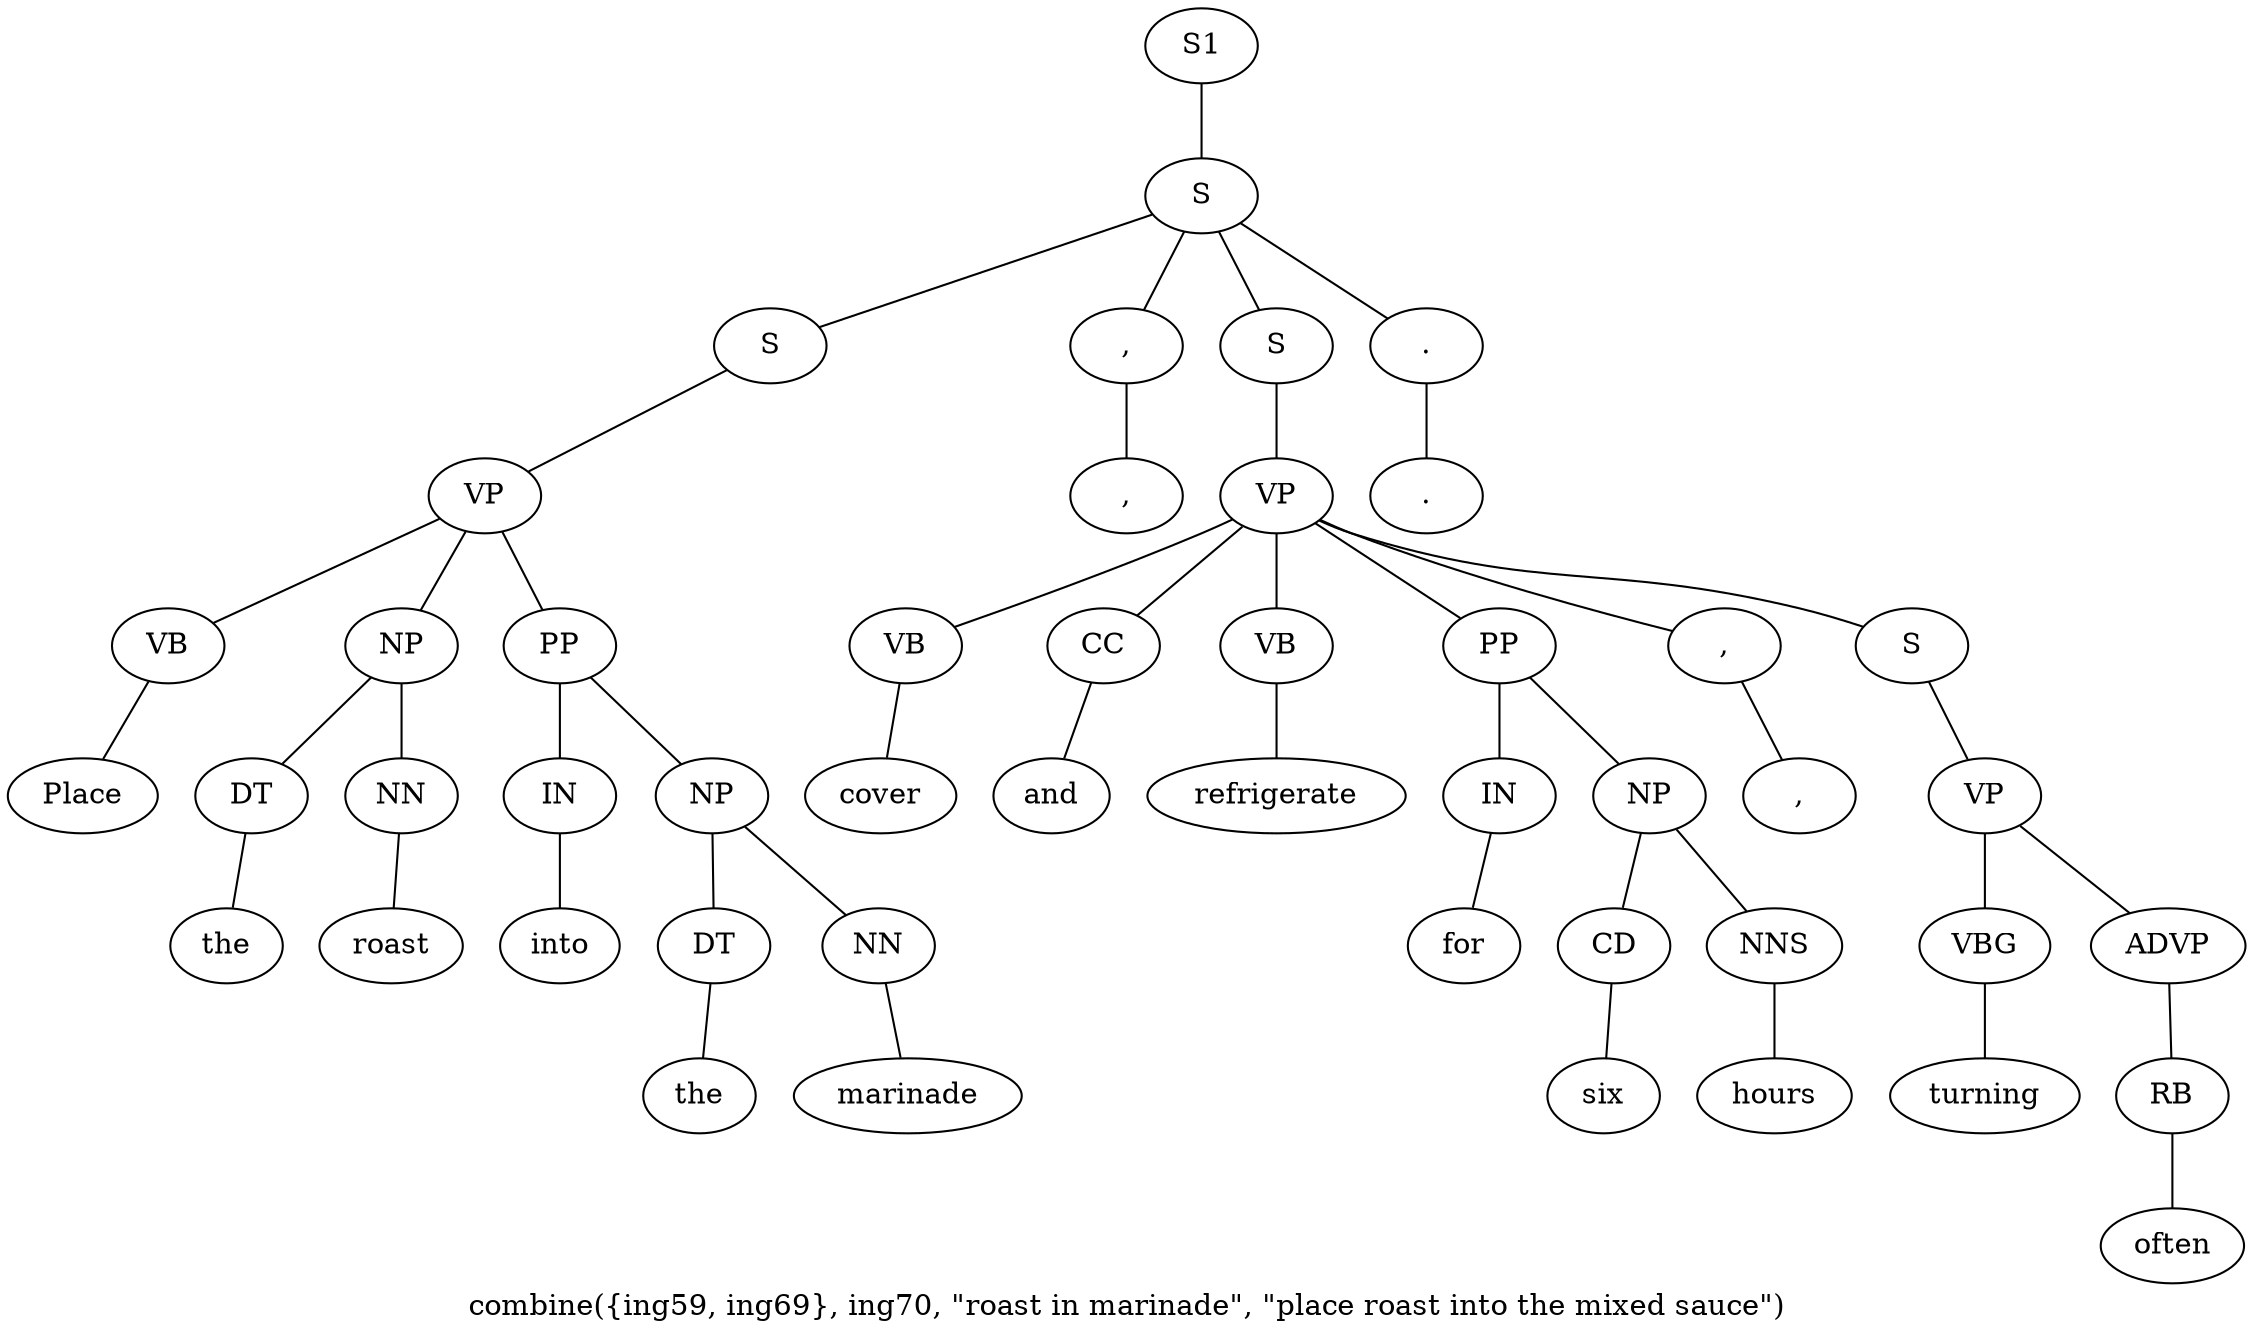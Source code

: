 graph SyntaxGraph {
	label = "combine({ing59, ing69}, ing70, \"roast in marinade\", \"place roast into the mixed sauce\")";
	Node0 [label="S1"];
	Node1 [label="S"];
	Node2 [label="S"];
	Node3 [label="VP"];
	Node4 [label="VB"];
	Node5 [label="Place"];
	Node6 [label="NP"];
	Node7 [label="DT"];
	Node8 [label="the"];
	Node9 [label="NN"];
	Node10 [label="roast"];
	Node11 [label="PP"];
	Node12 [label="IN"];
	Node13 [label="into"];
	Node14 [label="NP"];
	Node15 [label="DT"];
	Node16 [label="the"];
	Node17 [label="NN"];
	Node18 [label="marinade"];
	Node19 [label=","];
	Node20 [label=","];
	Node21 [label="S"];
	Node22 [label="VP"];
	Node23 [label="VB"];
	Node24 [label="cover"];
	Node25 [label="CC"];
	Node26 [label="and"];
	Node27 [label="VB"];
	Node28 [label="refrigerate"];
	Node29 [label="PP"];
	Node30 [label="IN"];
	Node31 [label="for"];
	Node32 [label="NP"];
	Node33 [label="CD"];
	Node34 [label="six"];
	Node35 [label="NNS"];
	Node36 [label="hours"];
	Node37 [label=","];
	Node38 [label=","];
	Node39 [label="S"];
	Node40 [label="VP"];
	Node41 [label="VBG"];
	Node42 [label="turning"];
	Node43 [label="ADVP"];
	Node44 [label="RB"];
	Node45 [label="often"];
	Node46 [label="."];
	Node47 [label="."];

	Node0 -- Node1;
	Node1 -- Node2;
	Node1 -- Node19;
	Node1 -- Node21;
	Node1 -- Node46;
	Node2 -- Node3;
	Node3 -- Node4;
	Node3 -- Node6;
	Node3 -- Node11;
	Node4 -- Node5;
	Node6 -- Node7;
	Node6 -- Node9;
	Node7 -- Node8;
	Node9 -- Node10;
	Node11 -- Node12;
	Node11 -- Node14;
	Node12 -- Node13;
	Node14 -- Node15;
	Node14 -- Node17;
	Node15 -- Node16;
	Node17 -- Node18;
	Node19 -- Node20;
	Node21 -- Node22;
	Node22 -- Node23;
	Node22 -- Node25;
	Node22 -- Node27;
	Node22 -- Node29;
	Node22 -- Node37;
	Node22 -- Node39;
	Node23 -- Node24;
	Node25 -- Node26;
	Node27 -- Node28;
	Node29 -- Node30;
	Node29 -- Node32;
	Node30 -- Node31;
	Node32 -- Node33;
	Node32 -- Node35;
	Node33 -- Node34;
	Node35 -- Node36;
	Node37 -- Node38;
	Node39 -- Node40;
	Node40 -- Node41;
	Node40 -- Node43;
	Node41 -- Node42;
	Node43 -- Node44;
	Node44 -- Node45;
	Node46 -- Node47;
}
